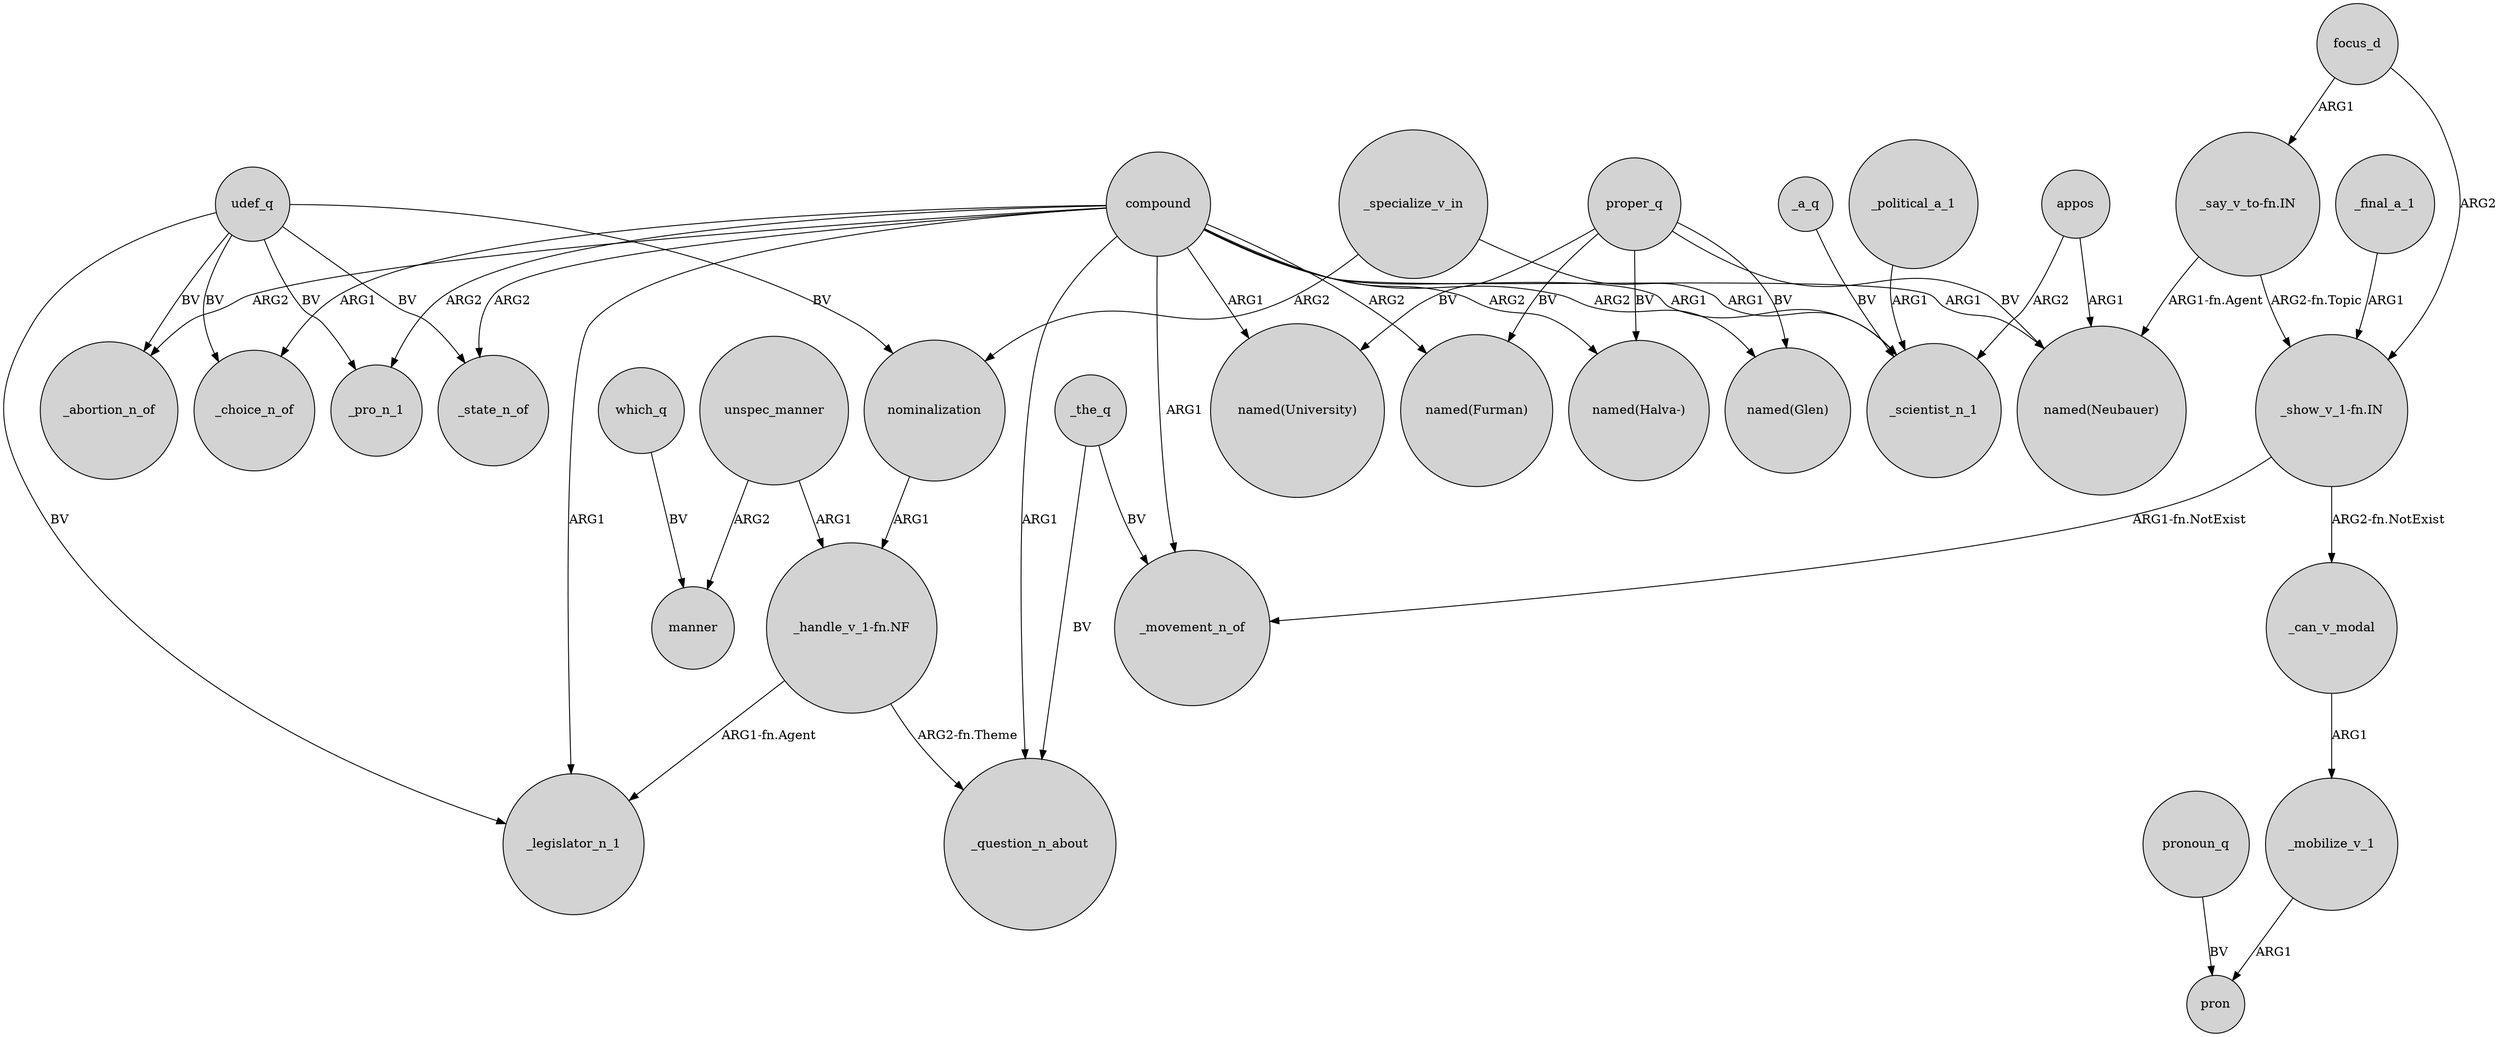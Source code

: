 digraph {
	node [shape=circle style=filled]
	unspec_manner -> "_handle_v_1-fn.NF" [label=ARG1]
	appos -> "named(Neubauer)" [label=ARG1]
	proper_q -> "named(Neubauer)" [label=BV]
	_political_a_1 -> _scientist_n_1 [label=ARG1]
	"_handle_v_1-fn.NF" -> _question_n_about [label="ARG2-fn.Theme"]
	compound -> "named(Glen)" [label=ARG2]
	compound -> "named(University)" [label=ARG1]
	"_say_v_to-fn.IN" -> "named(Neubauer)" [label="ARG1-fn.Agent"]
	_mobilize_v_1 -> pron [label=ARG1]
	"_show_v_1-fn.IN" -> _can_v_modal [label="ARG2-fn.NotExist"]
	udef_q -> _legislator_n_1 [label=BV]
	compound -> _pro_n_1 [label=ARG2]
	_specialize_v_in -> nominalization [label=ARG2]
	compound -> _legislator_n_1 [label=ARG1]
	proper_q -> "named(Furman)" [label=BV]
	udef_q -> _state_n_of [label=BV]
	compound -> _state_n_of [label=ARG2]
	appos -> _scientist_n_1 [label=ARG2]
	_final_a_1 -> "_show_v_1-fn.IN" [label=ARG1]
	proper_q -> "named(Halva-)" [label=BV]
	which_q -> manner [label=BV]
	proper_q -> "named(Glen)" [label=BV]
	pronoun_q -> pron [label=BV]
	compound -> _movement_n_of [label=ARG1]
	compound -> _choice_n_of [label=ARG1]
	udef_q -> _choice_n_of [label=BV]
	"_show_v_1-fn.IN" -> _movement_n_of [label="ARG1-fn.NotExist"]
	_the_q -> _movement_n_of [label=BV]
	udef_q -> _pro_n_1 [label=BV]
	nominalization -> "_handle_v_1-fn.NF" [label=ARG1]
	"_say_v_to-fn.IN" -> "_show_v_1-fn.IN" [label="ARG2-fn.Topic"]
	udef_q -> nominalization [label=BV]
	compound -> "named(Neubauer)" [label=ARG1]
	focus_d -> "_show_v_1-fn.IN" [label=ARG2]
	udef_q -> _abortion_n_of [label=BV]
	compound -> "named(Furman)" [label=ARG2]
	compound -> _question_n_about [label=ARG1]
	_a_q -> _scientist_n_1 [label=BV]
	compound -> _scientist_n_1 [label=ARG1]
	compound -> "named(Halva-)" [label=ARG2]
	compound -> _abortion_n_of [label=ARG2]
	unspec_manner -> manner [label=ARG2]
	_specialize_v_in -> _scientist_n_1 [label=ARG1]
	"_handle_v_1-fn.NF" -> _legislator_n_1 [label="ARG1-fn.Agent"]
	_the_q -> _question_n_about [label=BV]
	focus_d -> "_say_v_to-fn.IN" [label=ARG1]
	proper_q -> "named(University)" [label=BV]
	_can_v_modal -> _mobilize_v_1 [label=ARG1]
}
